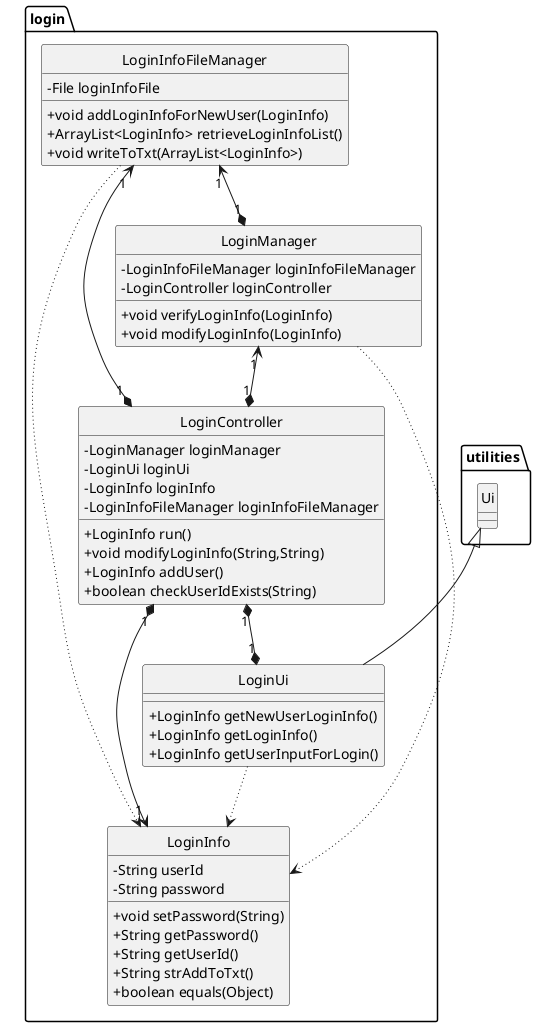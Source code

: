 @startuml

hide circle
skinparam classAttributeIconSize 0

class login.LoginUi {
+ LoginInfo getNewUserLoginInfo()
+ LoginInfo getLoginInfo()
+ LoginInfo getUserInputForLogin()
}
class login.LoginController {
- LoginManager loginManager
- LoginUi loginUi
- LoginInfo loginInfo
- LoginInfoFileManager loginInfoFileManager
+ LoginInfo run()
+ void modifyLoginInfo(String,String)
+ LoginInfo addUser()
+ boolean checkUserIdExists(String)
}
class login.LoginInfo {
- String userId
- String password
+ void setPassword(String)
+ String getPassword()
+ String getUserId()
+ String strAddToTxt()
+ boolean equals(Object)
}
class login.LoginInfoFileManager {
- File loginInfoFile
+ void addLoginInfoForNewUser(LoginInfo)
+ ArrayList<LoginInfo> retrieveLoginInfoList()
+ void writeToTxt(ArrayList<LoginInfo>)
}
class login.LoginManager {
- LoginInfoFileManager loginInfoFileManager
- LoginController loginController
+ void verifyLoginInfo(LoginInfo)
+ void modifyLoginInfo(LoginInfo)
}


utilities.Ui <|-- login.LoginUi

login.LoginInfoFileManager "1" <--* "1" login.LoginManager
login.LoginInfoFileManager "1" <--* "1" login.LoginController
login.LoginInfoFileManager  -[dotted]-> login.LoginInfo


login.LoginManager "1" <--* "1" login.LoginController
login.LoginManager  -[dotted]-> login.LoginInfo

login.LoginController "1" *--> "1" login.LoginInfo
login.LoginController "1" *--* "1" login.LoginUi

login.LoginUi  -[dotted]-> login.LoginInfo
@enduml